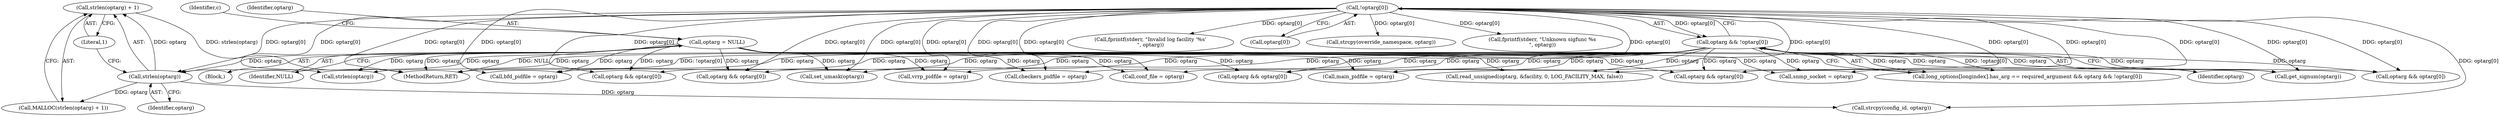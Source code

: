 digraph "0_keepalived_04f2d32871bb3b11d7dc024039952f2fe2750306@API" {
"1000555" [label="(Call,strlen(optarg) + 1)"];
"1000556" [label="(Call,strlen(optarg))"];
"1000180" [label="(Call,optarg && !optarg[0])"];
"1000182" [label="(Call,!optarg[0])"];
"1000190" [label="(Call,optarg = NULL)"];
"1000335" [label="(Call,fprintf(stderr, \"Invalid log facility '%s'\n\", optarg))"];
"1000183" [label="(Call,optarg[0])"];
"1000478" [label="(Call,main_pidfile = optarg)"];
"1000494" [label="(Call,vrrp_pidfile = optarg)"];
"1000559" [label="(Call,strcpy(config_id, optarg))"];
"1000509" [label="(Call,snmp_socket = optarg)"];
"1000545" [label="(Call,strcpy(override_namespace, optarg))"];
"1000172" [label="(Call,long_options[longindex].has_arg == required_argument && optarg && !optarg[0])"];
"1000554" [label="(Call,MALLOC(strlen(optarg) + 1))"];
"1000558" [label="(Literal,1)"];
"1000518" [label="(Call,optarg && optarg[0])"];
"1000328" [label="(Call,read_unsigned(optarg, &facility, 0, LOG_FACILITY_MAX, false))"];
"1000556" [label="(Call,strlen(optarg))"];
"1000606" [label="(Call,optarg && optarg[0])"];
"1000180" [label="(Call,optarg && !optarg[0])"];
"1000566" [label="(Call,get_signum(optarg))"];
"1000574" [label="(Call,fprintf(stderr, \"Unknown sigfunc %s\n\", optarg))"];
"1000186" [label="(Block,)"];
"1000542" [label="(Call,strlen(optarg))"];
"1000499" [label="(Call,bfd_pidfile = optarg)"];
"1000410" [label="(Call,optarg && optarg[0])"];
"1000181" [label="(Identifier,optarg)"];
"1000354" [label="(Call,optarg && optarg[0])"];
"1000384" [label="(Call,set_umask(optarg))"];
"1000555" [label="(Call,strlen(optarg) + 1)"];
"1000192" [label="(Identifier,NULL)"];
"1000191" [label="(Identifier,optarg)"];
"1000190" [label="(Call,optarg = NULL)"];
"1000483" [label="(Call,checkers_pidfile = optarg)"];
"1000452" [label="(Call,conf_file = optarg)"];
"1000182" [label="(Call,!optarg[0])"];
"1000651" [label="(Call,optarg && optarg[0])"];
"1000557" [label="(Identifier,optarg)"];
"1000194" [label="(Identifier,c)"];
"1000745" [label="(MethodReturn,RET)"];
"1000555" -> "1000554"  [label="AST: "];
"1000555" -> "1000558"  [label="CFG: "];
"1000556" -> "1000555"  [label="AST: "];
"1000558" -> "1000555"  [label="AST: "];
"1000554" -> "1000555"  [label="CFG: "];
"1000555" -> "1000745"  [label="DDG: strlen(optarg)"];
"1000556" -> "1000555"  [label="DDG: optarg"];
"1000556" -> "1000557"  [label="CFG: "];
"1000557" -> "1000556"  [label="AST: "];
"1000558" -> "1000556"  [label="CFG: "];
"1000556" -> "1000554"  [label="DDG: optarg"];
"1000180" -> "1000556"  [label="DDG: optarg"];
"1000190" -> "1000556"  [label="DDG: optarg"];
"1000182" -> "1000556"  [label="DDG: optarg[0]"];
"1000556" -> "1000559"  [label="DDG: optarg"];
"1000180" -> "1000172"  [label="AST: "];
"1000180" -> "1000181"  [label="CFG: "];
"1000180" -> "1000182"  [label="CFG: "];
"1000181" -> "1000180"  [label="AST: "];
"1000182" -> "1000180"  [label="AST: "];
"1000172" -> "1000180"  [label="CFG: "];
"1000180" -> "1000745"  [label="DDG: !optarg[0]"];
"1000180" -> "1000745"  [label="DDG: optarg"];
"1000180" -> "1000172"  [label="DDG: optarg"];
"1000180" -> "1000172"  [label="DDG: !optarg[0]"];
"1000182" -> "1000180"  [label="DDG: optarg[0]"];
"1000180" -> "1000328"  [label="DDG: optarg"];
"1000180" -> "1000354"  [label="DDG: optarg"];
"1000180" -> "1000384"  [label="DDG: optarg"];
"1000180" -> "1000410"  [label="DDG: optarg"];
"1000180" -> "1000452"  [label="DDG: optarg"];
"1000180" -> "1000478"  [label="DDG: optarg"];
"1000180" -> "1000483"  [label="DDG: optarg"];
"1000180" -> "1000494"  [label="DDG: optarg"];
"1000180" -> "1000499"  [label="DDG: optarg"];
"1000180" -> "1000509"  [label="DDG: optarg"];
"1000180" -> "1000518"  [label="DDG: optarg"];
"1000180" -> "1000542"  [label="DDG: optarg"];
"1000180" -> "1000566"  [label="DDG: optarg"];
"1000180" -> "1000606"  [label="DDG: optarg"];
"1000180" -> "1000651"  [label="DDG: optarg"];
"1000182" -> "1000183"  [label="CFG: "];
"1000183" -> "1000182"  [label="AST: "];
"1000182" -> "1000745"  [label="DDG: optarg[0]"];
"1000182" -> "1000328"  [label="DDG: optarg[0]"];
"1000182" -> "1000335"  [label="DDG: optarg[0]"];
"1000182" -> "1000354"  [label="DDG: optarg[0]"];
"1000182" -> "1000384"  [label="DDG: optarg[0]"];
"1000182" -> "1000410"  [label="DDG: optarg[0]"];
"1000182" -> "1000452"  [label="DDG: optarg[0]"];
"1000182" -> "1000478"  [label="DDG: optarg[0]"];
"1000182" -> "1000483"  [label="DDG: optarg[0]"];
"1000182" -> "1000494"  [label="DDG: optarg[0]"];
"1000182" -> "1000499"  [label="DDG: optarg[0]"];
"1000182" -> "1000509"  [label="DDG: optarg[0]"];
"1000182" -> "1000518"  [label="DDG: optarg[0]"];
"1000182" -> "1000542"  [label="DDG: optarg[0]"];
"1000182" -> "1000545"  [label="DDG: optarg[0]"];
"1000182" -> "1000559"  [label="DDG: optarg[0]"];
"1000182" -> "1000566"  [label="DDG: optarg[0]"];
"1000182" -> "1000574"  [label="DDG: optarg[0]"];
"1000182" -> "1000606"  [label="DDG: optarg[0]"];
"1000182" -> "1000651"  [label="DDG: optarg[0]"];
"1000190" -> "1000186"  [label="AST: "];
"1000190" -> "1000192"  [label="CFG: "];
"1000191" -> "1000190"  [label="AST: "];
"1000192" -> "1000190"  [label="AST: "];
"1000194" -> "1000190"  [label="CFG: "];
"1000190" -> "1000745"  [label="DDG: optarg"];
"1000190" -> "1000745"  [label="DDG: NULL"];
"1000190" -> "1000328"  [label="DDG: optarg"];
"1000190" -> "1000354"  [label="DDG: optarg"];
"1000190" -> "1000384"  [label="DDG: optarg"];
"1000190" -> "1000410"  [label="DDG: optarg"];
"1000190" -> "1000452"  [label="DDG: optarg"];
"1000190" -> "1000478"  [label="DDG: optarg"];
"1000190" -> "1000483"  [label="DDG: optarg"];
"1000190" -> "1000494"  [label="DDG: optarg"];
"1000190" -> "1000499"  [label="DDG: optarg"];
"1000190" -> "1000509"  [label="DDG: optarg"];
"1000190" -> "1000518"  [label="DDG: optarg"];
"1000190" -> "1000542"  [label="DDG: optarg"];
"1000190" -> "1000566"  [label="DDG: optarg"];
"1000190" -> "1000606"  [label="DDG: optarg"];
"1000190" -> "1000651"  [label="DDG: optarg"];
}
